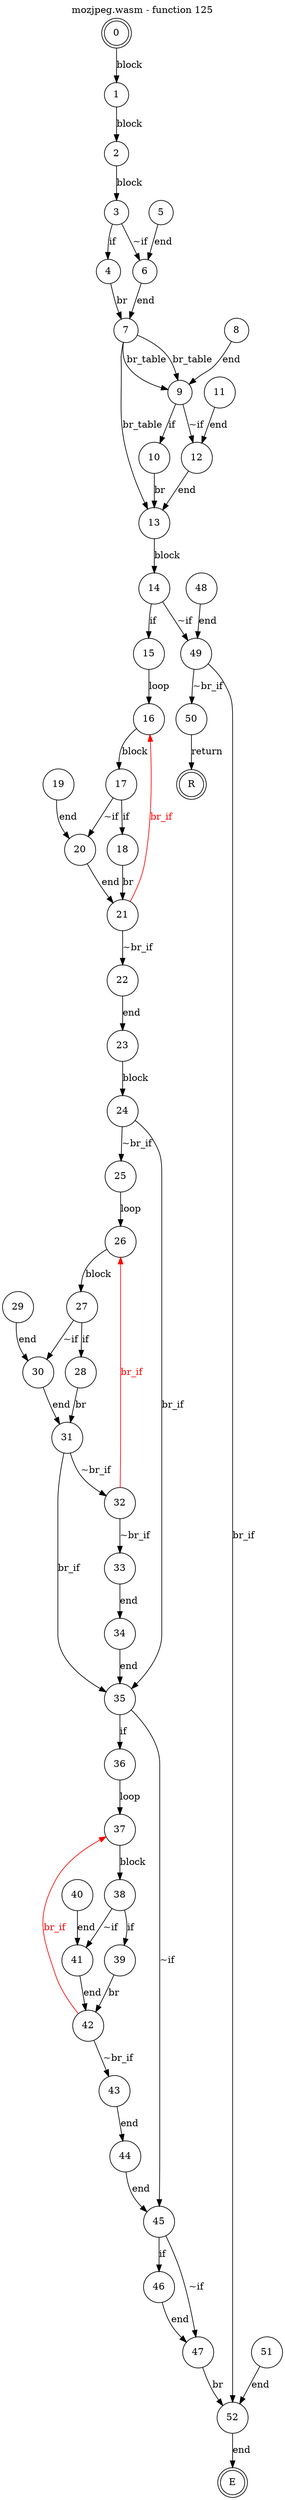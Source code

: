 digraph finite_state_machine {
    label = "mozjpeg.wasm - function 125"
    labelloc =  t
    labelfontsize = 16
    labelfontcolor = black
    labelfontname = "Helvetica"
    node [shape = doublecircle]; 0 E R ;
    node [shape = circle];
    0 -> 1[label="block"];
    1 -> 2[label="block"];
    2 -> 3[label="block"];
    3 -> 4[label="if"];
    3 -> 6[label="~if"];
    4 -> 7[label="br"];
    5 -> 6[label="end"];
    6 -> 7[label="end"];
    7 -> 9[label="br_table"];
    7 -> 13[label="br_table"];
    7 -> 9[label="br_table"];
    8 -> 9[label="end"];
    9 -> 10[label="if"];
    9 -> 12[label="~if"];
    10 -> 13[label="br"];
    11 -> 12[label="end"];
    12 -> 13[label="end"];
    13 -> 14[label="block"];
    14 -> 15[label="if"];
    14 -> 49[label="~if"];
    15 -> 16[label="loop"];
    16 -> 17[label="block"];
    17 -> 18[label="if"];
    17 -> 20[label="~if"];
    18 -> 21[label="br"];
    19 -> 20[label="end"];
    20 -> 21[label="end"];
    21 -> 22[label="~br_if"];
    21 -> 16[color="red" fontcolor="red" label="br_if"];
    22 -> 23[label="end"];
    23 -> 24[label="block"];
    24 -> 25[label="~br_if"];
    24 -> 35[label="br_if"];
    25 -> 26[label="loop"];
    26 -> 27[label="block"];
    27 -> 28[label="if"];
    27 -> 30[label="~if"];
    28 -> 31[label="br"];
    29 -> 30[label="end"];
    30 -> 31[label="end"];
    31 -> 32[label="~br_if"];
    31 -> 35[label="br_if"];
    32 -> 33[label="~br_if"];
    32 -> 26[color="red" fontcolor="red" label="br_if"];
    33 -> 34[label="end"];
    34 -> 35[label="end"];
    35 -> 36[label="if"];
    35 -> 45[label="~if"];
    36 -> 37[label="loop"];
    37 -> 38[label="block"];
    38 -> 39[label="if"];
    38 -> 41[label="~if"];
    39 -> 42[label="br"];
    40 -> 41[label="end"];
    41 -> 42[label="end"];
    42 -> 43[label="~br_if"];
    42 -> 37[color="red" fontcolor="red" label="br_if"];
    43 -> 44[label="end"];
    44 -> 45[label="end"];
    45 -> 46[label="if"];
    45 -> 47[label="~if"];
    46 -> 47[label="end"];
    47 -> 52[label="br"];
    48 -> 49[label="end"];
    49 -> 50[label="~br_if"];
    49 -> 52[label="br_if"];
    50 -> R[label="return"];
    51 -> 52[label="end"];
    52 -> E[label="end"];
}
